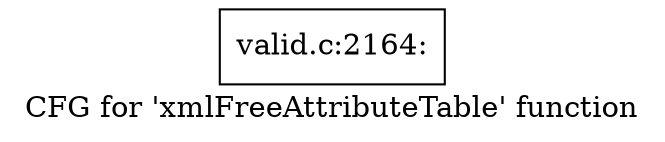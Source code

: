digraph "CFG for 'xmlFreeAttributeTable' function" {
	label="CFG for 'xmlFreeAttributeTable' function";

	Node0x55fa50cc1790 [shape=record,label="{valid.c:2164:}"];
}
